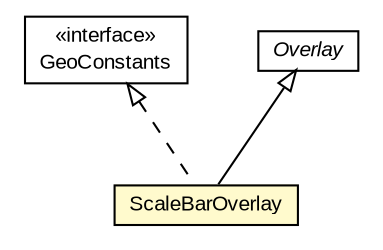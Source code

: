 #!/usr/local/bin/dot
#
# Class diagram 
# Generated by UMLGraph version R5_6-24-gf6e263 (http://www.umlgraph.org/)
#

digraph G {
	edge [fontname="arial",fontsize=10,labelfontname="arial",labelfontsize=10];
	node [fontname="arial",fontsize=10,shape=plaintext];
	nodesep=0.25;
	ranksep=0.5;
	// org.osmdroid.util.constants.GeoConstants
	c30055 [label=<<table title="org.osmdroid.util.constants.GeoConstants" border="0" cellborder="1" cellspacing="0" cellpadding="2" port="p" href="../../util/constants/GeoConstants.html">
		<tr><td><table border="0" cellspacing="0" cellpadding="1">
<tr><td align="center" balign="center"> &#171;interface&#187; </td></tr>
<tr><td align="center" balign="center"> GeoConstants </td></tr>
		</table></td></tr>
		</table>>, URL="../../util/constants/GeoConstants.html", fontname="arial", fontcolor="black", fontsize=10.0];
	// org.osmdroid.views.overlay.Overlay
	c30109 [label=<<table title="org.osmdroid.views.overlay.Overlay" border="0" cellborder="1" cellspacing="0" cellpadding="2" port="p" href="./Overlay.html">
		<tr><td><table border="0" cellspacing="0" cellpadding="1">
<tr><td align="center" balign="center"><font face="arial italic"> Overlay </font></td></tr>
		</table></td></tr>
		</table>>, URL="./Overlay.html", fontname="arial", fontcolor="black", fontsize=10.0];
	// org.osmdroid.views.overlay.ScaleBarOverlay
	c30120 [label=<<table title="org.osmdroid.views.overlay.ScaleBarOverlay" border="0" cellborder="1" cellspacing="0" cellpadding="2" port="p" bgcolor="lemonChiffon" href="./ScaleBarOverlay.html">
		<tr><td><table border="0" cellspacing="0" cellpadding="1">
<tr><td align="center" balign="center"> ScaleBarOverlay </td></tr>
		</table></td></tr>
		</table>>, URL="./ScaleBarOverlay.html", fontname="arial", fontcolor="black", fontsize=10.0];
	//org.osmdroid.views.overlay.ScaleBarOverlay extends org.osmdroid.views.overlay.Overlay
	c30109:p -> c30120:p [dir=back,arrowtail=empty];
	//org.osmdroid.views.overlay.ScaleBarOverlay implements org.osmdroid.util.constants.GeoConstants
	c30055:p -> c30120:p [dir=back,arrowtail=empty,style=dashed];
}

